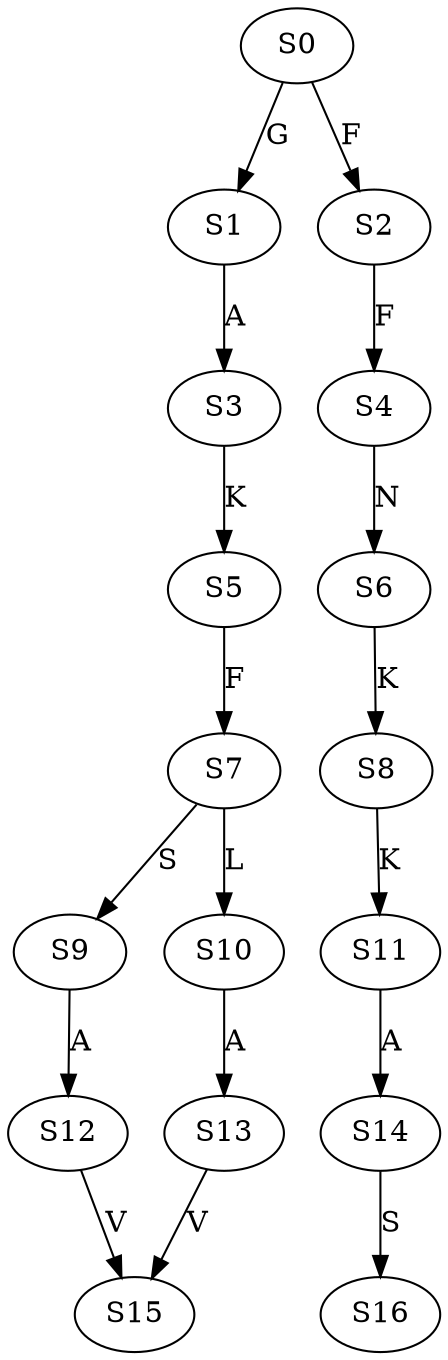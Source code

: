 strict digraph  {
	S0 -> S1 [ label = G ];
	S0 -> S2 [ label = F ];
	S1 -> S3 [ label = A ];
	S2 -> S4 [ label = F ];
	S3 -> S5 [ label = K ];
	S4 -> S6 [ label = N ];
	S5 -> S7 [ label = F ];
	S6 -> S8 [ label = K ];
	S7 -> S9 [ label = S ];
	S7 -> S10 [ label = L ];
	S8 -> S11 [ label = K ];
	S9 -> S12 [ label = A ];
	S10 -> S13 [ label = A ];
	S11 -> S14 [ label = A ];
	S12 -> S15 [ label = V ];
	S13 -> S15 [ label = V ];
	S14 -> S16 [ label = S ];
}
